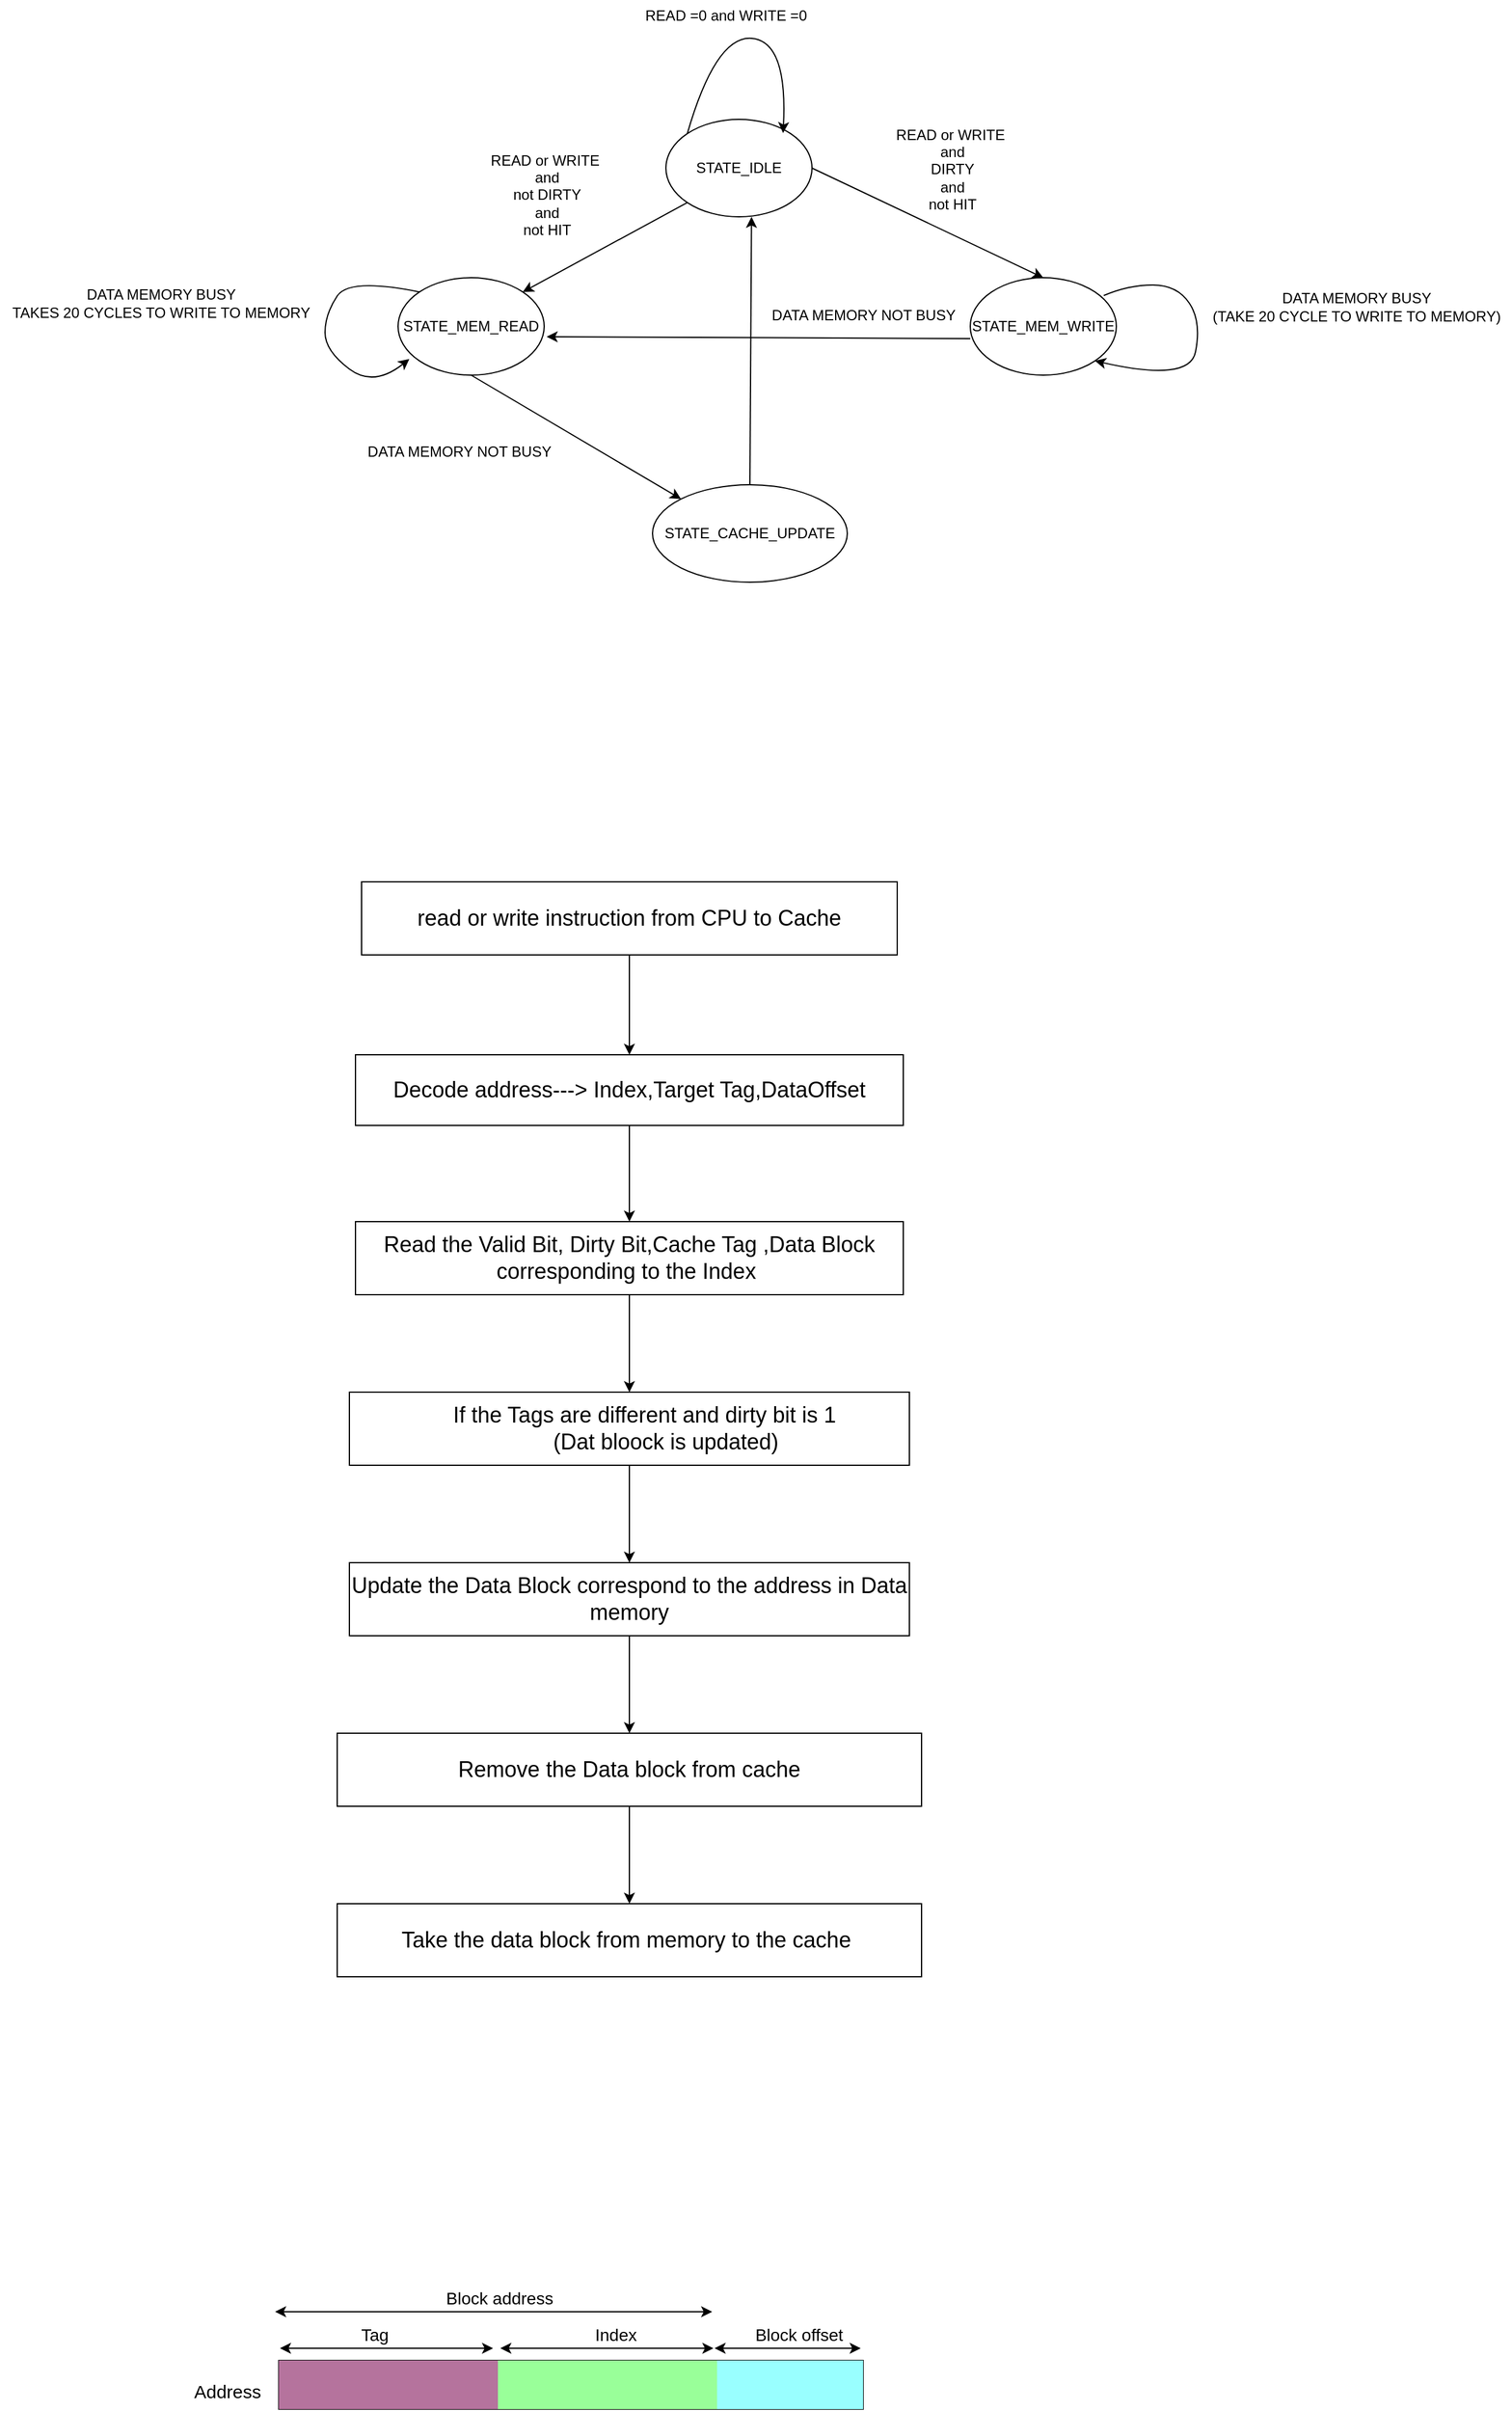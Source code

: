 <mxfile version="27.0.9">
  <diagram name="Page-1" id="y47RkVWao5saInSofpio">
    <mxGraphModel dx="3420" dy="4073" grid="0" gridSize="10" guides="1" tooltips="1" connect="1" arrows="1" fold="1" page="1" pageScale="1" pageWidth="1654" pageHeight="2336" math="0" shadow="0">
      <root>
        <mxCell id="0" />
        <mxCell id="1" parent="0" />
        <mxCell id="S64jxdZaX3-7dm_yF_f4-1" value="STATE_IDLE" style="ellipse;whiteSpace=wrap;html=1;" parent="1" vertex="1">
          <mxGeometry x="750" y="384" width="120" height="80" as="geometry" />
        </mxCell>
        <mxCell id="S64jxdZaX3-7dm_yF_f4-2" value="STATE_MEM_READ" style="ellipse;whiteSpace=wrap;html=1;" parent="1" vertex="1">
          <mxGeometry x="530" y="514" width="120" height="80" as="geometry" />
        </mxCell>
        <mxCell id="S64jxdZaX3-7dm_yF_f4-3" value="STATE_MEM_WRITE" style="ellipse;whiteSpace=wrap;html=1;" parent="1" vertex="1">
          <mxGeometry x="1000" y="514" width="120" height="80" as="geometry" />
        </mxCell>
        <mxCell id="S64jxdZaX3-7dm_yF_f4-4" value="STATE_CACHE_UPDATE" style="ellipse;whiteSpace=wrap;html=1;" parent="1" vertex="1">
          <mxGeometry x="739" y="684" width="160" height="80" as="geometry" />
        </mxCell>
        <mxCell id="S64jxdZaX3-7dm_yF_f4-5" value="" style="endArrow=classic;html=1;rounded=0;exitX=0;exitY=0.625;exitDx=0;exitDy=0;exitPerimeter=0;entryX=1.017;entryY=0.606;entryDx=0;entryDy=0;entryPerimeter=0;" parent="1" source="S64jxdZaX3-7dm_yF_f4-3" target="S64jxdZaX3-7dm_yF_f4-2" edge="1">
          <mxGeometry width="50" height="50" relative="1" as="geometry">
            <mxPoint x="820" y="734" as="sourcePoint" />
            <mxPoint x="870" y="684" as="targetPoint" />
          </mxGeometry>
        </mxCell>
        <mxCell id="S64jxdZaX3-7dm_yF_f4-6" value="" style="endArrow=classic;html=1;rounded=0;exitX=0;exitY=1;exitDx=0;exitDy=0;entryX=1;entryY=0;entryDx=0;entryDy=0;" parent="1" source="S64jxdZaX3-7dm_yF_f4-1" target="S64jxdZaX3-7dm_yF_f4-2" edge="1">
          <mxGeometry width="50" height="50" relative="1" as="geometry">
            <mxPoint x="840" y="754" as="sourcePoint" />
            <mxPoint x="890" y="704" as="targetPoint" />
          </mxGeometry>
        </mxCell>
        <mxCell id="S64jxdZaX3-7dm_yF_f4-7" value="" style="endArrow=classic;html=1;rounded=0;exitX=0.5;exitY=1;exitDx=0;exitDy=0;entryX=0;entryY=0;entryDx=0;entryDy=0;" parent="1" source="S64jxdZaX3-7dm_yF_f4-2" target="S64jxdZaX3-7dm_yF_f4-4" edge="1">
          <mxGeometry width="50" height="50" relative="1" as="geometry">
            <mxPoint x="840" y="754" as="sourcePoint" />
            <mxPoint x="890" y="704" as="targetPoint" />
          </mxGeometry>
        </mxCell>
        <mxCell id="S64jxdZaX3-7dm_yF_f4-8" value="" style="endArrow=classic;html=1;rounded=0;exitX=0.5;exitY=0;exitDx=0;exitDy=0;entryX=0.586;entryY=1;entryDx=0;entryDy=0;entryPerimeter=0;" parent="1" source="S64jxdZaX3-7dm_yF_f4-4" target="S64jxdZaX3-7dm_yF_f4-1" edge="1">
          <mxGeometry width="50" height="50" relative="1" as="geometry">
            <mxPoint x="840" y="754" as="sourcePoint" />
            <mxPoint x="890" y="704" as="targetPoint" />
          </mxGeometry>
        </mxCell>
        <mxCell id="S64jxdZaX3-7dm_yF_f4-9" value="" style="endArrow=classic;html=1;rounded=0;exitX=1;exitY=0.5;exitDx=0;exitDy=0;entryX=0.5;entryY=0;entryDx=0;entryDy=0;" parent="1" source="S64jxdZaX3-7dm_yF_f4-1" target="S64jxdZaX3-7dm_yF_f4-3" edge="1">
          <mxGeometry width="50" height="50" relative="1" as="geometry">
            <mxPoint x="830" y="684" as="sourcePoint" />
            <mxPoint x="880" y="634" as="targetPoint" />
          </mxGeometry>
        </mxCell>
        <mxCell id="S64jxdZaX3-7dm_yF_f4-10" value="READ or WRITE&amp;nbsp;&lt;div&gt;and&lt;/div&gt;&lt;div&gt;not DIRTY&lt;/div&gt;&lt;div&gt;and&lt;/div&gt;&lt;div&gt;not HIT&lt;/div&gt;" style="text;html=1;align=center;verticalAlign=middle;resizable=0;points=[];autosize=1;strokeColor=none;fillColor=none;" parent="1" vertex="1">
          <mxGeometry x="592" y="401" width="120" height="90" as="geometry" />
        </mxCell>
        <mxCell id="S64jxdZaX3-7dm_yF_f4-11" value="READ or WRITE&amp;nbsp;&lt;div&gt;and&lt;/div&gt;&lt;div&gt;&lt;span style=&quot;background-color: transparent; color: light-dark(rgb(0, 0, 0), rgb(255, 255, 255));&quot;&gt;DIRTY&lt;/span&gt;&lt;/div&gt;&lt;div&gt;and&lt;/div&gt;&lt;div&gt;not HIT&lt;/div&gt;" style="text;html=1;align=center;verticalAlign=middle;resizable=0;points=[];autosize=1;strokeColor=none;fillColor=none;" parent="1" vertex="1">
          <mxGeometry x="925" y="380" width="120" height="90" as="geometry" />
        </mxCell>
        <mxCell id="S64jxdZaX3-7dm_yF_f4-12" value="DATA MEMORY NOT BUSY" style="text;html=1;align=center;verticalAlign=middle;resizable=0;points=[];autosize=1;strokeColor=none;fillColor=none;" parent="1" vertex="1">
          <mxGeometry x="495" y="642" width="170" height="30" as="geometry" />
        </mxCell>
        <mxCell id="S64jxdZaX3-7dm_yF_f4-13" value="" style="curved=1;endArrow=classic;html=1;rounded=0;exitX=0;exitY=0;exitDx=0;exitDy=0;entryX=0.077;entryY=0.834;entryDx=0;entryDy=0;entryPerimeter=0;" parent="1" source="S64jxdZaX3-7dm_yF_f4-2" target="S64jxdZaX3-7dm_yF_f4-2" edge="1">
          <mxGeometry width="50" height="50" relative="1" as="geometry">
            <mxPoint x="590" y="594" as="sourcePoint" />
            <mxPoint x="520" y="604" as="targetPoint" />
            <Array as="points">
              <mxPoint x="490" y="514" />
              <mxPoint x="470" y="544" />
              <mxPoint x="470" y="574" />
              <mxPoint x="510" y="604" />
            </Array>
          </mxGeometry>
        </mxCell>
        <mxCell id="S64jxdZaX3-7dm_yF_f4-14" value="DATA MEMORY BUSY&lt;div&gt;TAKES 20 CYCLES TO WRITE TO MEMORY&lt;/div&gt;" style="text;html=1;align=center;verticalAlign=middle;resizable=0;points=[];autosize=1;strokeColor=none;fillColor=none;" parent="1" vertex="1">
          <mxGeometry x="203" y="514" width="263" height="41" as="geometry" />
        </mxCell>
        <mxCell id="S64jxdZaX3-7dm_yF_f4-15" value="" style="curved=1;endArrow=classic;html=1;rounded=0;exitX=0.914;exitY=0.183;exitDx=0;exitDy=0;exitPerimeter=0;entryX=1;entryY=1;entryDx=0;entryDy=0;" parent="1" source="S64jxdZaX3-7dm_yF_f4-3" target="S64jxdZaX3-7dm_yF_f4-3" edge="1">
          <mxGeometry width="50" height="50" relative="1" as="geometry">
            <mxPoint x="1040" y="530" as="sourcePoint" />
            <mxPoint x="1090" y="480" as="targetPoint" />
            <Array as="points">
              <mxPoint x="1130" y="520" />
              <mxPoint x="1170" y="520" />
              <mxPoint x="1190" y="550" />
              <mxPoint x="1180" y="600" />
            </Array>
          </mxGeometry>
        </mxCell>
        <mxCell id="S64jxdZaX3-7dm_yF_f4-16" value="DATA MEMORY BUSY&lt;div&gt;(TAKE 20 CYCLE TO WRITE TO MEMORY)&lt;/div&gt;" style="text;html=1;align=center;verticalAlign=middle;resizable=0;points=[];autosize=1;strokeColor=none;fillColor=none;" parent="1" vertex="1">
          <mxGeometry x="1189" y="517" width="255" height="41" as="geometry" />
        </mxCell>
        <mxCell id="S64jxdZaX3-7dm_yF_f4-19" value="" style="edgeStyle=orthogonalEdgeStyle;rounded=0;orthogonalLoop=1;jettySize=auto;html=1;" parent="1" source="S64jxdZaX3-7dm_yF_f4-17" target="S64jxdZaX3-7dm_yF_f4-18" edge="1">
          <mxGeometry relative="1" as="geometry" />
        </mxCell>
        <mxCell id="S64jxdZaX3-7dm_yF_f4-17" value="&lt;font style=&quot;font-size: 18px;&quot;&gt;read or write instruction from CPU to Cache&lt;/font&gt;" style="rounded=0;whiteSpace=wrap;html=1;" parent="1" vertex="1">
          <mxGeometry x="500" y="1010" width="440" height="60" as="geometry" />
        </mxCell>
        <mxCell id="S64jxdZaX3-7dm_yF_f4-22" value="" style="edgeStyle=orthogonalEdgeStyle;rounded=0;orthogonalLoop=1;jettySize=auto;html=1;" parent="1" source="S64jxdZaX3-7dm_yF_f4-18" target="S64jxdZaX3-7dm_yF_f4-21" edge="1">
          <mxGeometry relative="1" as="geometry" />
        </mxCell>
        <mxCell id="S64jxdZaX3-7dm_yF_f4-18" value="&lt;font style=&quot;font-size: 18px;&quot;&gt;Decode address---&amp;gt; Index,Target Tag,DataOffset&lt;/font&gt;" style="whiteSpace=wrap;html=1;rounded=0;" parent="1" vertex="1">
          <mxGeometry x="495" y="1152" width="450" height="58" as="geometry" />
        </mxCell>
        <mxCell id="S64jxdZaX3-7dm_yF_f4-42" value="" style="edgeStyle=orthogonalEdgeStyle;rounded=0;orthogonalLoop=1;jettySize=auto;html=1;" parent="1" source="S64jxdZaX3-7dm_yF_f4-21" target="S64jxdZaX3-7dm_yF_f4-41" edge="1">
          <mxGeometry relative="1" as="geometry" />
        </mxCell>
        <mxCell id="S64jxdZaX3-7dm_yF_f4-21" value="&lt;font style=&quot;font-size: 18px;&quot;&gt;Read the Valid Bit, Dirty Bit,Cache Tag ,Data Block corresponding to the Index&amp;nbsp;&lt;/font&gt;" style="whiteSpace=wrap;html=1;rounded=0;" parent="1" vertex="1">
          <mxGeometry x="495" y="1289" width="450" height="60" as="geometry" />
        </mxCell>
        <mxCell id="S64jxdZaX3-7dm_yF_f4-44" value="" style="edgeStyle=orthogonalEdgeStyle;rounded=0;orthogonalLoop=1;jettySize=auto;html=1;" parent="1" source="S64jxdZaX3-7dm_yF_f4-41" target="S64jxdZaX3-7dm_yF_f4-43" edge="1">
          <mxGeometry relative="1" as="geometry" />
        </mxCell>
        <mxCell id="S64jxdZaX3-7dm_yF_f4-41" value="&lt;font style=&quot;font-size: 18px;&quot;&gt;&amp;nbsp; &amp;nbsp; &amp;nbsp; &amp;nbsp; &amp;nbsp; &amp;nbsp; &amp;nbsp; &amp;nbsp; If the Tags are different and dirty bit is 1&amp;nbsp; &amp;nbsp; &amp;nbsp; &amp;nbsp; &amp;nbsp; &amp;nbsp; &amp;nbsp; &amp;nbsp; &amp;nbsp; &amp;nbsp; &amp;nbsp; &amp;nbsp; (Dat bloock is updated)&lt;/font&gt;" style="whiteSpace=wrap;html=1;rounded=0;" parent="1" vertex="1">
          <mxGeometry x="490" y="1429" width="460" height="60" as="geometry" />
        </mxCell>
        <mxCell id="S64jxdZaX3-7dm_yF_f4-46" value="" style="edgeStyle=orthogonalEdgeStyle;rounded=0;orthogonalLoop=1;jettySize=auto;html=1;" parent="1" source="S64jxdZaX3-7dm_yF_f4-43" target="S64jxdZaX3-7dm_yF_f4-45" edge="1">
          <mxGeometry relative="1" as="geometry" />
        </mxCell>
        <mxCell id="S64jxdZaX3-7dm_yF_f4-43" value="&lt;font style=&quot;font-size: 18px;&quot;&gt;Update the Data Block correspond to the address in Data memory&lt;/font&gt;" style="whiteSpace=wrap;html=1;rounded=0;" parent="1" vertex="1">
          <mxGeometry x="490" y="1569" width="460" height="60" as="geometry" />
        </mxCell>
        <mxCell id="S64jxdZaX3-7dm_yF_f4-48" value="" style="edgeStyle=orthogonalEdgeStyle;rounded=0;orthogonalLoop=1;jettySize=auto;html=1;" parent="1" source="S64jxdZaX3-7dm_yF_f4-45" target="S64jxdZaX3-7dm_yF_f4-47" edge="1">
          <mxGeometry relative="1" as="geometry" />
        </mxCell>
        <mxCell id="S64jxdZaX3-7dm_yF_f4-45" value="&lt;font style=&quot;font-size: 18px;&quot;&gt;Remove the Data block from cache&lt;/font&gt;" style="whiteSpace=wrap;html=1;rounded=0;" parent="1" vertex="1">
          <mxGeometry x="480" y="1709" width="480" height="60" as="geometry" />
        </mxCell>
        <mxCell id="S64jxdZaX3-7dm_yF_f4-47" value="&lt;font style=&quot;font-size: 18px;&quot;&gt;Take the data block from memory to the cache&amp;nbsp;&lt;/font&gt;" style="whiteSpace=wrap;html=1;rounded=0;" parent="1" vertex="1">
          <mxGeometry x="480" y="1849" width="480" height="60" as="geometry" />
        </mxCell>
        <mxCell id="S64jxdZaX3-7dm_yF_f4-49" value="" style="shape=table;startSize=0;container=1;collapsible=0;childLayout=tableLayout;" parent="1" vertex="1">
          <mxGeometry x="432" y="2224" width="480" height="40" as="geometry" />
        </mxCell>
        <mxCell id="S64jxdZaX3-7dm_yF_f4-50" value="" style="shape=tableRow;horizontal=0;startSize=0;swimlaneHead=0;swimlaneBody=0;strokeColor=inherit;top=0;left=0;bottom=0;right=0;collapsible=0;dropTarget=0;fillColor=none;points=[[0,0.5],[1,0.5]];portConstraint=eastwest;" parent="S64jxdZaX3-7dm_yF_f4-49" vertex="1">
          <mxGeometry width="480" height="40" as="geometry" />
        </mxCell>
        <mxCell id="S64jxdZaX3-7dm_yF_f4-51" value="" style="shape=partialRectangle;html=1;whiteSpace=wrap;connectable=0;strokeColor=#82b366;overflow=hidden;fillColor=#B5739D;top=0;left=0;bottom=0;right=0;pointerEvents=1;" parent="S64jxdZaX3-7dm_yF_f4-50" vertex="1">
          <mxGeometry width="60" height="40" as="geometry">
            <mxRectangle width="60" height="40" as="alternateBounds" />
          </mxGeometry>
        </mxCell>
        <mxCell id="S64jxdZaX3-7dm_yF_f4-52" value="" style="shape=partialRectangle;html=1;whiteSpace=wrap;connectable=0;strokeColor=#82b366;overflow=hidden;fillColor=#B5739D;top=0;left=0;bottom=0;right=0;pointerEvents=1;" parent="S64jxdZaX3-7dm_yF_f4-50" vertex="1">
          <mxGeometry x="60" width="60" height="40" as="geometry">
            <mxRectangle width="60" height="40" as="alternateBounds" />
          </mxGeometry>
        </mxCell>
        <mxCell id="S64jxdZaX3-7dm_yF_f4-53" value="" style="shape=partialRectangle;html=1;whiteSpace=wrap;connectable=0;strokeColor=#82b366;overflow=hidden;fillColor=#B5739D;top=0;left=0;bottom=0;right=0;pointerEvents=1;" parent="S64jxdZaX3-7dm_yF_f4-50" vertex="1">
          <mxGeometry x="120" width="60" height="40" as="geometry">
            <mxRectangle width="60" height="40" as="alternateBounds" />
          </mxGeometry>
        </mxCell>
        <mxCell id="S64jxdZaX3-7dm_yF_f4-54" value="" style="shape=partialRectangle;html=1;whiteSpace=wrap;connectable=0;strokeColor=#d6b656;overflow=hidden;fillColor=#99FF99;top=0;left=0;bottom=0;right=0;pointerEvents=1;" parent="S64jxdZaX3-7dm_yF_f4-50" vertex="1">
          <mxGeometry x="180" width="60" height="40" as="geometry">
            <mxRectangle width="60" height="40" as="alternateBounds" />
          </mxGeometry>
        </mxCell>
        <mxCell id="S64jxdZaX3-7dm_yF_f4-55" value="" style="shape=partialRectangle;html=1;whiteSpace=wrap;connectable=0;strokeColor=#d6b656;overflow=hidden;fillColor=#99FF99;top=0;left=0;bottom=0;right=0;pointerEvents=1;" parent="S64jxdZaX3-7dm_yF_f4-50" vertex="1">
          <mxGeometry x="240" width="60" height="40" as="geometry">
            <mxRectangle width="60" height="40" as="alternateBounds" />
          </mxGeometry>
        </mxCell>
        <mxCell id="S64jxdZaX3-7dm_yF_f4-56" value="" style="shape=partialRectangle;html=1;whiteSpace=wrap;connectable=0;strokeColor=#d6b656;overflow=hidden;fillColor=#99FF99;top=0;left=0;bottom=0;right=0;pointerEvents=1;" parent="S64jxdZaX3-7dm_yF_f4-50" vertex="1">
          <mxGeometry x="300" width="60" height="40" as="geometry">
            <mxRectangle width="60" height="40" as="alternateBounds" />
          </mxGeometry>
        </mxCell>
        <mxCell id="S64jxdZaX3-7dm_yF_f4-57" value="" style="shape=partialRectangle;html=1;whiteSpace=wrap;connectable=0;strokeColor=#6c8ebf;overflow=hidden;fillColor=#99FFFF;top=0;left=0;bottom=0;right=0;pointerEvents=1;" parent="S64jxdZaX3-7dm_yF_f4-50" vertex="1">
          <mxGeometry x="360" width="60" height="40" as="geometry">
            <mxRectangle width="60" height="40" as="alternateBounds" />
          </mxGeometry>
        </mxCell>
        <mxCell id="S64jxdZaX3-7dm_yF_f4-58" value="" style="shape=partialRectangle;html=1;whiteSpace=wrap;connectable=0;overflow=hidden;top=0;left=0;bottom=0;right=0;pointerEvents=1;fillColor=#99FFFF;strokeColor=#6c8ebf;" parent="S64jxdZaX3-7dm_yF_f4-50" vertex="1">
          <mxGeometry x="420" width="60" height="40" as="geometry">
            <mxRectangle width="60" height="40" as="alternateBounds" />
          </mxGeometry>
        </mxCell>
        <mxCell id="S64jxdZaX3-7dm_yF_f4-59" value="&lt;font style=&quot;font-size: 15px;&quot;&gt;Address&lt;/font&gt;" style="text;html=1;align=center;verticalAlign=middle;whiteSpace=wrap;rounded=0;" parent="1" vertex="1">
          <mxGeometry x="360" y="2234" width="60" height="30" as="geometry" />
        </mxCell>
        <mxCell id="S64jxdZaX3-7dm_yF_f4-60" value="" style="endArrow=classic;startArrow=classic;html=1;rounded=0;edgeStyle=orthogonalEdgeStyle;" parent="1" edge="1">
          <mxGeometry width="50" height="50" relative="1" as="geometry">
            <mxPoint x="433" y="2214" as="sourcePoint" />
            <mxPoint x="608" y="2214" as="targetPoint" />
          </mxGeometry>
        </mxCell>
        <mxCell id="S64jxdZaX3-7dm_yF_f4-61" value="" style="endArrow=classic;startArrow=classic;html=1;rounded=0;edgeStyle=orthogonalEdgeStyle;" parent="1" edge="1">
          <mxGeometry width="50" height="50" relative="1" as="geometry">
            <mxPoint x="614" y="2214" as="sourcePoint" />
            <mxPoint x="789" y="2214" as="targetPoint" />
          </mxGeometry>
        </mxCell>
        <mxCell id="S64jxdZaX3-7dm_yF_f4-62" value="" style="endArrow=classic;startArrow=classic;html=1;rounded=0;" parent="1" edge="1">
          <mxGeometry width="50" height="50" relative="1" as="geometry">
            <mxPoint x="790" y="2214" as="sourcePoint" />
            <mxPoint x="910" y="2214" as="targetPoint" />
          </mxGeometry>
        </mxCell>
        <mxCell id="S64jxdZaX3-7dm_yF_f4-63" value="&lt;font style=&quot;font-size: 14px;&quot;&gt;Tag&lt;/font&gt;" style="text;html=1;align=center;verticalAlign=middle;whiteSpace=wrap;rounded=0;" parent="1" vertex="1">
          <mxGeometry x="481" y="2188" width="60" height="30" as="geometry" />
        </mxCell>
        <mxCell id="S64jxdZaX3-7dm_yF_f4-64" value="&lt;font style=&quot;font-size: 14px;&quot;&gt;Index&lt;/font&gt;" style="text;html=1;align=center;verticalAlign=middle;whiteSpace=wrap;rounded=0;" parent="1" vertex="1">
          <mxGeometry x="679" y="2188" width="60" height="30" as="geometry" />
        </mxCell>
        <mxCell id="S64jxdZaX3-7dm_yF_f4-65" value="&lt;font style=&quot;font-size: 14px;&quot;&gt;Block offset&lt;/font&gt;" style="text;html=1;align=center;verticalAlign=middle;whiteSpace=wrap;rounded=0;" parent="1" vertex="1">
          <mxGeometry x="812" y="2188" width="95" height="30" as="geometry" />
        </mxCell>
        <mxCell id="S64jxdZaX3-7dm_yF_f4-68" value="" style="endArrow=classic;startArrow=classic;html=1;rounded=0;edgeStyle=elbowEdgeStyle;elbow=vertical;" parent="1" edge="1">
          <mxGeometry width="50" height="50" relative="1" as="geometry">
            <mxPoint x="429" y="2184" as="sourcePoint" />
            <mxPoint x="788" y="2184" as="targetPoint" />
          </mxGeometry>
        </mxCell>
        <mxCell id="S64jxdZaX3-7dm_yF_f4-69" value="&lt;font style=&quot;font-size: 14px;&quot;&gt;Block address&lt;/font&gt;" style="text;html=1;align=center;verticalAlign=middle;whiteSpace=wrap;rounded=0;" parent="1" vertex="1">
          <mxGeometry x="566" y="2158" width="95" height="30" as="geometry" />
        </mxCell>
        <mxCell id="yCcqh2wrwQGmyTOc_bmz-1" value="" style="curved=1;endArrow=classic;html=1;rounded=0;exitX=0;exitY=0;exitDx=0;exitDy=0;entryX=0.802;entryY=0.141;entryDx=0;entryDy=0;entryPerimeter=0;" parent="1" source="S64jxdZaX3-7dm_yF_f4-1" target="S64jxdZaX3-7dm_yF_f4-1" edge="1">
          <mxGeometry width="50" height="50" relative="1" as="geometry">
            <mxPoint x="776" y="531" as="sourcePoint" />
            <mxPoint x="826" y="481" as="targetPoint" />
            <Array as="points">
              <mxPoint x="791" y="315" />
              <mxPoint x="850" y="320" />
            </Array>
          </mxGeometry>
        </mxCell>
        <mxCell id="yCcqh2wrwQGmyTOc_bmz-2" value="READ =0 and WRITE =0" style="text;html=1;align=center;verticalAlign=middle;resizable=0;points=[];autosize=1;strokeColor=none;fillColor=none;" parent="1" vertex="1">
          <mxGeometry x="723" y="286" width="151" height="26" as="geometry" />
        </mxCell>
        <mxCell id="yCcqh2wrwQGmyTOc_bmz-3" value="DATA MEMORY NOT BUSY" style="text;html=1;align=center;verticalAlign=middle;resizable=0;points=[];autosize=1;strokeColor=none;fillColor=none;" parent="1" vertex="1">
          <mxGeometry x="827" y="532" width="169" height="26" as="geometry" />
        </mxCell>
      </root>
    </mxGraphModel>
  </diagram>
</mxfile>
